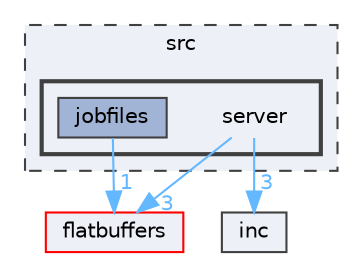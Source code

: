digraph "src/server"
{
 // LATEX_PDF_SIZE
  bgcolor="transparent";
  edge [fontname=Helvetica,fontsize=10,labelfontname=Helvetica,labelfontsize=10];
  node [fontname=Helvetica,fontsize=10,shape=box,height=0.2,width=0.4];
  compound=true
  subgraph clusterdir_68267d1309a1af8e8297ef4c3efbcdba {
    graph [ bgcolor="#edf0f7", pencolor="grey25", label="src", fontname=Helvetica,fontsize=10 style="filled,dashed", URL="dir_68267d1309a1af8e8297ef4c3efbcdba.html",tooltip=""]
  subgraph clusterdir_075bb3ff235063c77951cd176d15a741 {
    graph [ bgcolor="#edf0f7", pencolor="grey25", label="", fontname=Helvetica,fontsize=10 style="filled,bold", URL="dir_075bb3ff235063c77951cd176d15a741.html",tooltip=""]
    dir_075bb3ff235063c77951cd176d15a741 [shape=plaintext, label="server"];
  dir_35d26eee0a449301dc99af3d2573e4e0 [label="jobfiles", fillcolor="#a2b4d6", color="grey25", style="filled", URL="dir_35d26eee0a449301dc99af3d2573e4e0.html",tooltip=""];
  }
  }
  dir_aab3332a77760f74556dcb4aee61b405 [label="flatbuffers", fillcolor="#edf0f7", color="red", style="filled", URL="dir_aab3332a77760f74556dcb4aee61b405.html",tooltip=""];
  dir_bfccd401955b95cf8c75461437045ac0 [label="inc", fillcolor="#edf0f7", color="grey25", style="filled", URL="dir_bfccd401955b95cf8c75461437045ac0.html",tooltip=""];
  dir_075bb3ff235063c77951cd176d15a741->dir_aab3332a77760f74556dcb4aee61b405 [headlabel="3", labeldistance=1.5 headhref="dir_000177_000058.html" href="dir_000177_000058.html" color="steelblue1" fontcolor="steelblue1"];
  dir_075bb3ff235063c77951cd176d15a741->dir_bfccd401955b95cf8c75461437045ac0 [headlabel="3", labeldistance=1.5 headhref="dir_000177_000115.html" href="dir_000177_000115.html" color="steelblue1" fontcolor="steelblue1"];
  dir_35d26eee0a449301dc99af3d2573e4e0->dir_aab3332a77760f74556dcb4aee61b405 [headlabel="1", labeldistance=1.5 headhref="dir_000128_000058.html" href="dir_000128_000058.html" color="steelblue1" fontcolor="steelblue1"];
}
